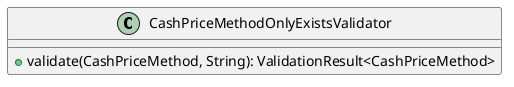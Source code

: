 @startuml

    class CashPriceMethodOnlyExistsValidator [[CashPriceMethodOnlyExistsValidator.html]] {
        +validate(CashPriceMethod, String): ValidationResult<CashPriceMethod>
    }

@enduml
